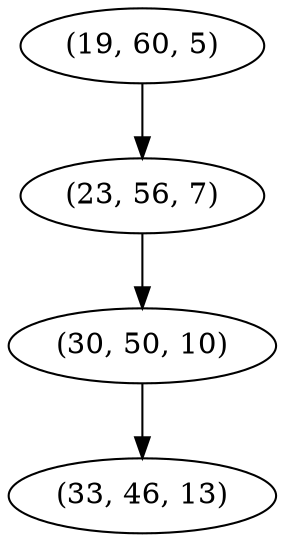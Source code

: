 digraph tree {
    "(19, 60, 5)";
    "(23, 56, 7)";
    "(30, 50, 10)";
    "(33, 46, 13)";
    "(19, 60, 5)" -> "(23, 56, 7)";
    "(23, 56, 7)" -> "(30, 50, 10)";
    "(30, 50, 10)" -> "(33, 46, 13)";
}

